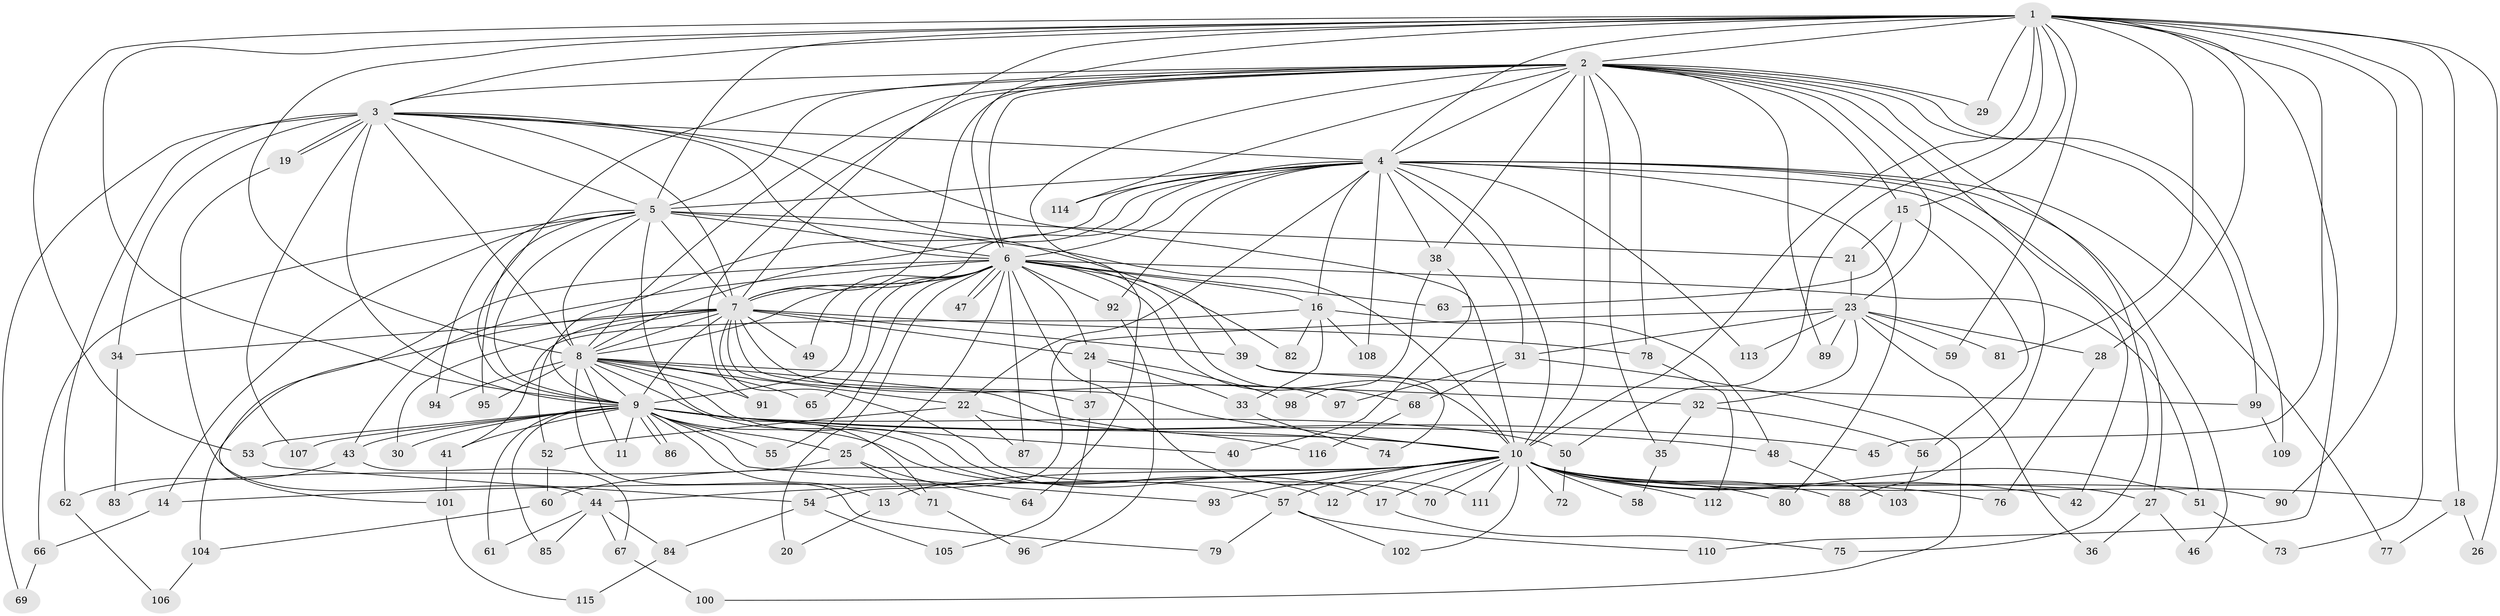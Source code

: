 // Generated by graph-tools (version 1.1) at 2025/49/03/09/25 03:49:43]
// undirected, 116 vertices, 257 edges
graph export_dot {
graph [start="1"]
  node [color=gray90,style=filled];
  1;
  2;
  3;
  4;
  5;
  6;
  7;
  8;
  9;
  10;
  11;
  12;
  13;
  14;
  15;
  16;
  17;
  18;
  19;
  20;
  21;
  22;
  23;
  24;
  25;
  26;
  27;
  28;
  29;
  30;
  31;
  32;
  33;
  34;
  35;
  36;
  37;
  38;
  39;
  40;
  41;
  42;
  43;
  44;
  45;
  46;
  47;
  48;
  49;
  50;
  51;
  52;
  53;
  54;
  55;
  56;
  57;
  58;
  59;
  60;
  61;
  62;
  63;
  64;
  65;
  66;
  67;
  68;
  69;
  70;
  71;
  72;
  73;
  74;
  75;
  76;
  77;
  78;
  79;
  80;
  81;
  82;
  83;
  84;
  85;
  86;
  87;
  88;
  89;
  90;
  91;
  92;
  93;
  94;
  95;
  96;
  97;
  98;
  99;
  100;
  101;
  102;
  103;
  104;
  105;
  106;
  107;
  108;
  109;
  110;
  111;
  112;
  113;
  114;
  115;
  116;
  1 -- 2;
  1 -- 3;
  1 -- 4;
  1 -- 5;
  1 -- 6;
  1 -- 7;
  1 -- 8;
  1 -- 9;
  1 -- 10;
  1 -- 15;
  1 -- 18;
  1 -- 26;
  1 -- 28;
  1 -- 29;
  1 -- 45;
  1 -- 50;
  1 -- 53;
  1 -- 59;
  1 -- 73;
  1 -- 81;
  1 -- 90;
  1 -- 110;
  2 -- 3;
  2 -- 4;
  2 -- 5;
  2 -- 6;
  2 -- 7;
  2 -- 8;
  2 -- 9;
  2 -- 10;
  2 -- 15;
  2 -- 23;
  2 -- 29;
  2 -- 35;
  2 -- 38;
  2 -- 42;
  2 -- 64;
  2 -- 75;
  2 -- 78;
  2 -- 89;
  2 -- 91;
  2 -- 99;
  2 -- 109;
  2 -- 114;
  3 -- 4;
  3 -- 5;
  3 -- 6;
  3 -- 7;
  3 -- 8;
  3 -- 9;
  3 -- 10;
  3 -- 19;
  3 -- 19;
  3 -- 34;
  3 -- 62;
  3 -- 69;
  3 -- 82;
  3 -- 107;
  4 -- 5;
  4 -- 6;
  4 -- 7;
  4 -- 8;
  4 -- 9;
  4 -- 10;
  4 -- 16;
  4 -- 22;
  4 -- 27;
  4 -- 31;
  4 -- 38;
  4 -- 46;
  4 -- 77;
  4 -- 80;
  4 -- 88;
  4 -- 92;
  4 -- 108;
  4 -- 113;
  4 -- 114;
  5 -- 6;
  5 -- 7;
  5 -- 8;
  5 -- 9;
  5 -- 10;
  5 -- 14;
  5 -- 21;
  5 -- 66;
  5 -- 71;
  5 -- 94;
  5 -- 95;
  6 -- 7;
  6 -- 8;
  6 -- 9;
  6 -- 10;
  6 -- 16;
  6 -- 20;
  6 -- 24;
  6 -- 25;
  6 -- 39;
  6 -- 43;
  6 -- 47;
  6 -- 47;
  6 -- 49;
  6 -- 51;
  6 -- 55;
  6 -- 63;
  6 -- 65;
  6 -- 68;
  6 -- 87;
  6 -- 92;
  6 -- 101;
  6 -- 111;
  7 -- 8;
  7 -- 9;
  7 -- 10;
  7 -- 24;
  7 -- 30;
  7 -- 34;
  7 -- 37;
  7 -- 39;
  7 -- 49;
  7 -- 52;
  7 -- 70;
  7 -- 78;
  7 -- 97;
  7 -- 104;
  8 -- 9;
  8 -- 10;
  8 -- 11;
  8 -- 12;
  8 -- 17;
  8 -- 22;
  8 -- 32;
  8 -- 65;
  8 -- 79;
  8 -- 91;
  8 -- 94;
  8 -- 95;
  9 -- 10;
  9 -- 11;
  9 -- 13;
  9 -- 25;
  9 -- 30;
  9 -- 40;
  9 -- 41;
  9 -- 43;
  9 -- 45;
  9 -- 48;
  9 -- 50;
  9 -- 53;
  9 -- 55;
  9 -- 57;
  9 -- 61;
  9 -- 85;
  9 -- 86;
  9 -- 86;
  9 -- 93;
  9 -- 107;
  10 -- 12;
  10 -- 13;
  10 -- 14;
  10 -- 17;
  10 -- 18;
  10 -- 27;
  10 -- 42;
  10 -- 44;
  10 -- 51;
  10 -- 57;
  10 -- 58;
  10 -- 60;
  10 -- 70;
  10 -- 72;
  10 -- 76;
  10 -- 80;
  10 -- 88;
  10 -- 90;
  10 -- 93;
  10 -- 102;
  10 -- 111;
  10 -- 112;
  13 -- 20;
  14 -- 66;
  15 -- 21;
  15 -- 56;
  15 -- 63;
  16 -- 33;
  16 -- 41;
  16 -- 48;
  16 -- 82;
  16 -- 108;
  17 -- 75;
  18 -- 26;
  18 -- 77;
  19 -- 44;
  21 -- 23;
  22 -- 52;
  22 -- 87;
  22 -- 116;
  23 -- 28;
  23 -- 31;
  23 -- 32;
  23 -- 36;
  23 -- 54;
  23 -- 59;
  23 -- 81;
  23 -- 89;
  23 -- 113;
  24 -- 33;
  24 -- 37;
  24 -- 98;
  25 -- 64;
  25 -- 71;
  25 -- 83;
  27 -- 36;
  27 -- 46;
  28 -- 76;
  31 -- 68;
  31 -- 97;
  31 -- 100;
  32 -- 35;
  32 -- 56;
  33 -- 74;
  34 -- 83;
  35 -- 58;
  37 -- 105;
  38 -- 40;
  38 -- 98;
  39 -- 74;
  39 -- 99;
  41 -- 101;
  43 -- 62;
  43 -- 67;
  44 -- 61;
  44 -- 67;
  44 -- 84;
  44 -- 85;
  48 -- 103;
  50 -- 72;
  51 -- 73;
  52 -- 60;
  53 -- 54;
  54 -- 84;
  54 -- 105;
  56 -- 103;
  57 -- 79;
  57 -- 102;
  57 -- 110;
  60 -- 104;
  62 -- 106;
  66 -- 69;
  67 -- 100;
  68 -- 116;
  71 -- 96;
  78 -- 112;
  84 -- 115;
  92 -- 96;
  99 -- 109;
  101 -- 115;
  104 -- 106;
}
